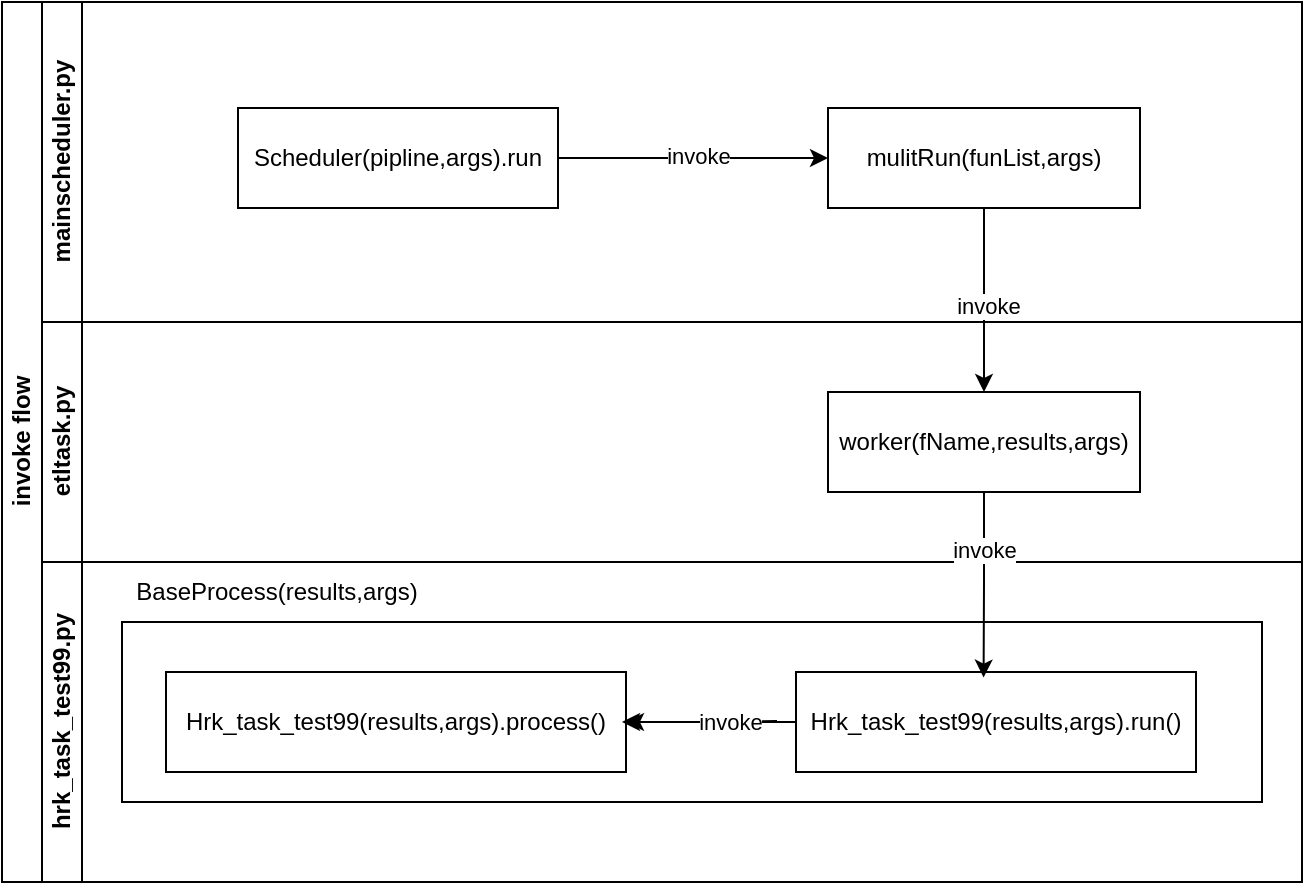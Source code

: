 <mxfile version="22.0.8" type="github">
  <diagram id="prtHgNgQTEPvFCAcTncT" name="Page-1">
    <mxGraphModel dx="897" dy="517" grid="1" gridSize="10" guides="1" tooltips="1" connect="1" arrows="1" fold="1" page="1" pageScale="1" pageWidth="827" pageHeight="1169" math="0" shadow="0">
      <root>
        <mxCell id="0" />
        <mxCell id="1" parent="0" />
        <mxCell id="dNxyNK7c78bLwvsdeMH5-19" value="invoke flow" style="swimlane;html=1;childLayout=stackLayout;resizeParent=1;resizeParentMax=0;horizontal=0;startSize=20;horizontalStack=0;" parent="1" vertex="1">
          <mxGeometry x="10" y="80" width="650" height="440" as="geometry" />
        </mxCell>
        <mxCell id="dNxyNK7c78bLwvsdeMH5-20" value="mainscheduler.py" style="swimlane;html=1;startSize=20;horizontal=0;" parent="dNxyNK7c78bLwvsdeMH5-19" vertex="1">
          <mxGeometry x="20" width="630" height="160" as="geometry" />
        </mxCell>
        <mxCell id="dNxyNK7c78bLwvsdeMH5-24" value="Scheduler(pipline,args).run" style="rounded=0;whiteSpace=wrap;html=1;fontFamily=Helvetica;fontSize=12;fontColor=#000000;align=center;" parent="dNxyNK7c78bLwvsdeMH5-20" vertex="1">
          <mxGeometry x="98" y="53" width="160" height="50" as="geometry" />
        </mxCell>
        <mxCell id="dNxyNK7c78bLwvsdeMH5-30" value="mulitRun(funList,args)" style="rounded=0;whiteSpace=wrap;html=1;fontFamily=Helvetica;fontSize=12;fontColor=#000000;align=center;" parent="dNxyNK7c78bLwvsdeMH5-20" vertex="1">
          <mxGeometry x="393" y="53" width="156" height="50" as="geometry" />
        </mxCell>
        <mxCell id="6_mQqwPu-ReOJ2Goo2wV-1" value="" style="edgeStyle=orthogonalEdgeStyle;rounded=0;orthogonalLoop=1;jettySize=auto;html=1;" edge="1" parent="dNxyNK7c78bLwvsdeMH5-20" source="dNxyNK7c78bLwvsdeMH5-24" target="dNxyNK7c78bLwvsdeMH5-30">
          <mxGeometry relative="1" as="geometry">
            <mxPoint x="300" y="77.5" as="sourcePoint" />
            <mxPoint x="330" y="77.5" as="targetPoint" />
          </mxGeometry>
        </mxCell>
        <mxCell id="6_mQqwPu-ReOJ2Goo2wV-2" value="invoke" style="edgeLabel;html=1;align=center;verticalAlign=middle;resizable=0;points=[];" vertex="1" connectable="0" parent="6_mQqwPu-ReOJ2Goo2wV-1">
          <mxGeometry x="0.031" y="2" relative="1" as="geometry">
            <mxPoint y="1" as="offset" />
          </mxGeometry>
        </mxCell>
        <mxCell id="dNxyNK7c78bLwvsdeMH5-21" value="etltask.py" style="swimlane;html=1;startSize=20;horizontal=0;" parent="dNxyNK7c78bLwvsdeMH5-19" vertex="1">
          <mxGeometry x="20" y="160" width="630" height="120" as="geometry" />
        </mxCell>
        <mxCell id="6_mQqwPu-ReOJ2Goo2wV-3" value="worker(fName,results,args)" style="rounded=0;whiteSpace=wrap;html=1;fontFamily=Helvetica;fontSize=12;fontColor=#000000;align=center;" vertex="1" parent="dNxyNK7c78bLwvsdeMH5-21">
          <mxGeometry x="393" y="35" width="156" height="50" as="geometry" />
        </mxCell>
        <mxCell id="dNxyNK7c78bLwvsdeMH5-22" value="hrk_task_test99.py" style="swimlane;html=1;startSize=20;horizontal=0;" parent="dNxyNK7c78bLwvsdeMH5-19" vertex="1">
          <mxGeometry x="20" y="280" width="630" height="160" as="geometry" />
        </mxCell>
        <mxCell id="6_mQqwPu-ReOJ2Goo2wV-6" value="" style="rounded=0;whiteSpace=wrap;html=1;fontFamily=Helvetica;fontSize=12;fontColor=#000000;align=center;" vertex="1" parent="dNxyNK7c78bLwvsdeMH5-22">
          <mxGeometry x="40" y="30" width="570" height="90" as="geometry" />
        </mxCell>
        <mxCell id="6_mQqwPu-ReOJ2Goo2wV-7" value="BaseProcess(results,args)" style="text;html=1;strokeColor=none;fillColor=none;align=center;verticalAlign=middle;whiteSpace=wrap;rounded=0;" vertex="1" parent="dNxyNK7c78bLwvsdeMH5-22">
          <mxGeometry x="40" width="155" height="30" as="geometry" />
        </mxCell>
        <mxCell id="6_mQqwPu-ReOJ2Goo2wV-8" value="Hrk_task_test99(results,args).process&lt;span style=&quot;background-color: initial;&quot;&gt;()&lt;/span&gt;" style="rounded=0;whiteSpace=wrap;html=1;" vertex="1" parent="dNxyNK7c78bLwvsdeMH5-22">
          <mxGeometry x="62" y="55" width="230" height="50" as="geometry" />
        </mxCell>
        <mxCell id="6_mQqwPu-ReOJ2Goo2wV-19" value="" style="edgeStyle=orthogonalEdgeStyle;rounded=0;orthogonalLoop=1;jettySize=auto;html=1;" edge="1" parent="dNxyNK7c78bLwvsdeMH5-22" source="6_mQqwPu-ReOJ2Goo2wV-13" target="6_mQqwPu-ReOJ2Goo2wV-8">
          <mxGeometry relative="1" as="geometry" />
        </mxCell>
        <mxCell id="6_mQqwPu-ReOJ2Goo2wV-13" value="Hrk_task_test99(results,args).run()" style="rounded=0;whiteSpace=wrap;html=1;" vertex="1" parent="dNxyNK7c78bLwvsdeMH5-22">
          <mxGeometry x="377" y="55" width="200" height="50" as="geometry" />
        </mxCell>
        <mxCell id="6_mQqwPu-ReOJ2Goo2wV-17" style="edgeStyle=orthogonalEdgeStyle;rounded=0;orthogonalLoop=1;jettySize=auto;html=1;exitX=0;exitY=0.5;exitDx=0;exitDy=0;" edge="1" parent="dNxyNK7c78bLwvsdeMH5-22">
          <mxGeometry relative="1" as="geometry">
            <mxPoint x="367.5" y="79.5" as="sourcePoint" />
            <mxPoint x="290" y="80" as="targetPoint" />
          </mxGeometry>
        </mxCell>
        <mxCell id="6_mQqwPu-ReOJ2Goo2wV-18" value="invoke" style="edgeLabel;html=1;align=center;verticalAlign=middle;resizable=0;points=[];" vertex="1" connectable="0" parent="6_mQqwPu-ReOJ2Goo2wV-17">
          <mxGeometry x="-0.379" relative="1" as="geometry">
            <mxPoint as="offset" />
          </mxGeometry>
        </mxCell>
        <mxCell id="6_mQqwPu-ReOJ2Goo2wV-4" value="" style="edgeStyle=orthogonalEdgeStyle;rounded=0;orthogonalLoop=1;jettySize=auto;html=1;exitX=0.5;exitY=1;exitDx=0;exitDy=0;entryX=0.5;entryY=0;entryDx=0;entryDy=0;" edge="1" parent="dNxyNK7c78bLwvsdeMH5-19" source="dNxyNK7c78bLwvsdeMH5-30" target="6_mQqwPu-ReOJ2Goo2wV-3">
          <mxGeometry relative="1" as="geometry">
            <mxPoint x="305" y="129" as="sourcePoint" />
            <mxPoint x="384" y="129" as="targetPoint" />
          </mxGeometry>
        </mxCell>
        <mxCell id="6_mQqwPu-ReOJ2Goo2wV-5" value="invoke" style="edgeLabel;html=1;align=center;verticalAlign=middle;resizable=0;points=[];" vertex="1" connectable="0" parent="6_mQqwPu-ReOJ2Goo2wV-4">
          <mxGeometry x="0.031" y="2" relative="1" as="geometry">
            <mxPoint y="1" as="offset" />
          </mxGeometry>
        </mxCell>
        <mxCell id="6_mQqwPu-ReOJ2Goo2wV-14" style="edgeStyle=orthogonalEdgeStyle;rounded=0;orthogonalLoop=1;jettySize=auto;html=1;entryX=0.469;entryY=0.056;entryDx=0;entryDy=0;entryPerimeter=0;" edge="1" parent="dNxyNK7c78bLwvsdeMH5-19" source="6_mQqwPu-ReOJ2Goo2wV-3" target="6_mQqwPu-ReOJ2Goo2wV-13">
          <mxGeometry relative="1" as="geometry" />
        </mxCell>
        <mxCell id="6_mQqwPu-ReOJ2Goo2wV-15" value="invoke" style="edgeLabel;html=1;align=center;verticalAlign=middle;resizable=0;points=[];" vertex="1" connectable="0" parent="6_mQqwPu-ReOJ2Goo2wV-14">
          <mxGeometry x="-0.379" relative="1" as="geometry">
            <mxPoint as="offset" />
          </mxGeometry>
        </mxCell>
      </root>
    </mxGraphModel>
  </diagram>
</mxfile>
